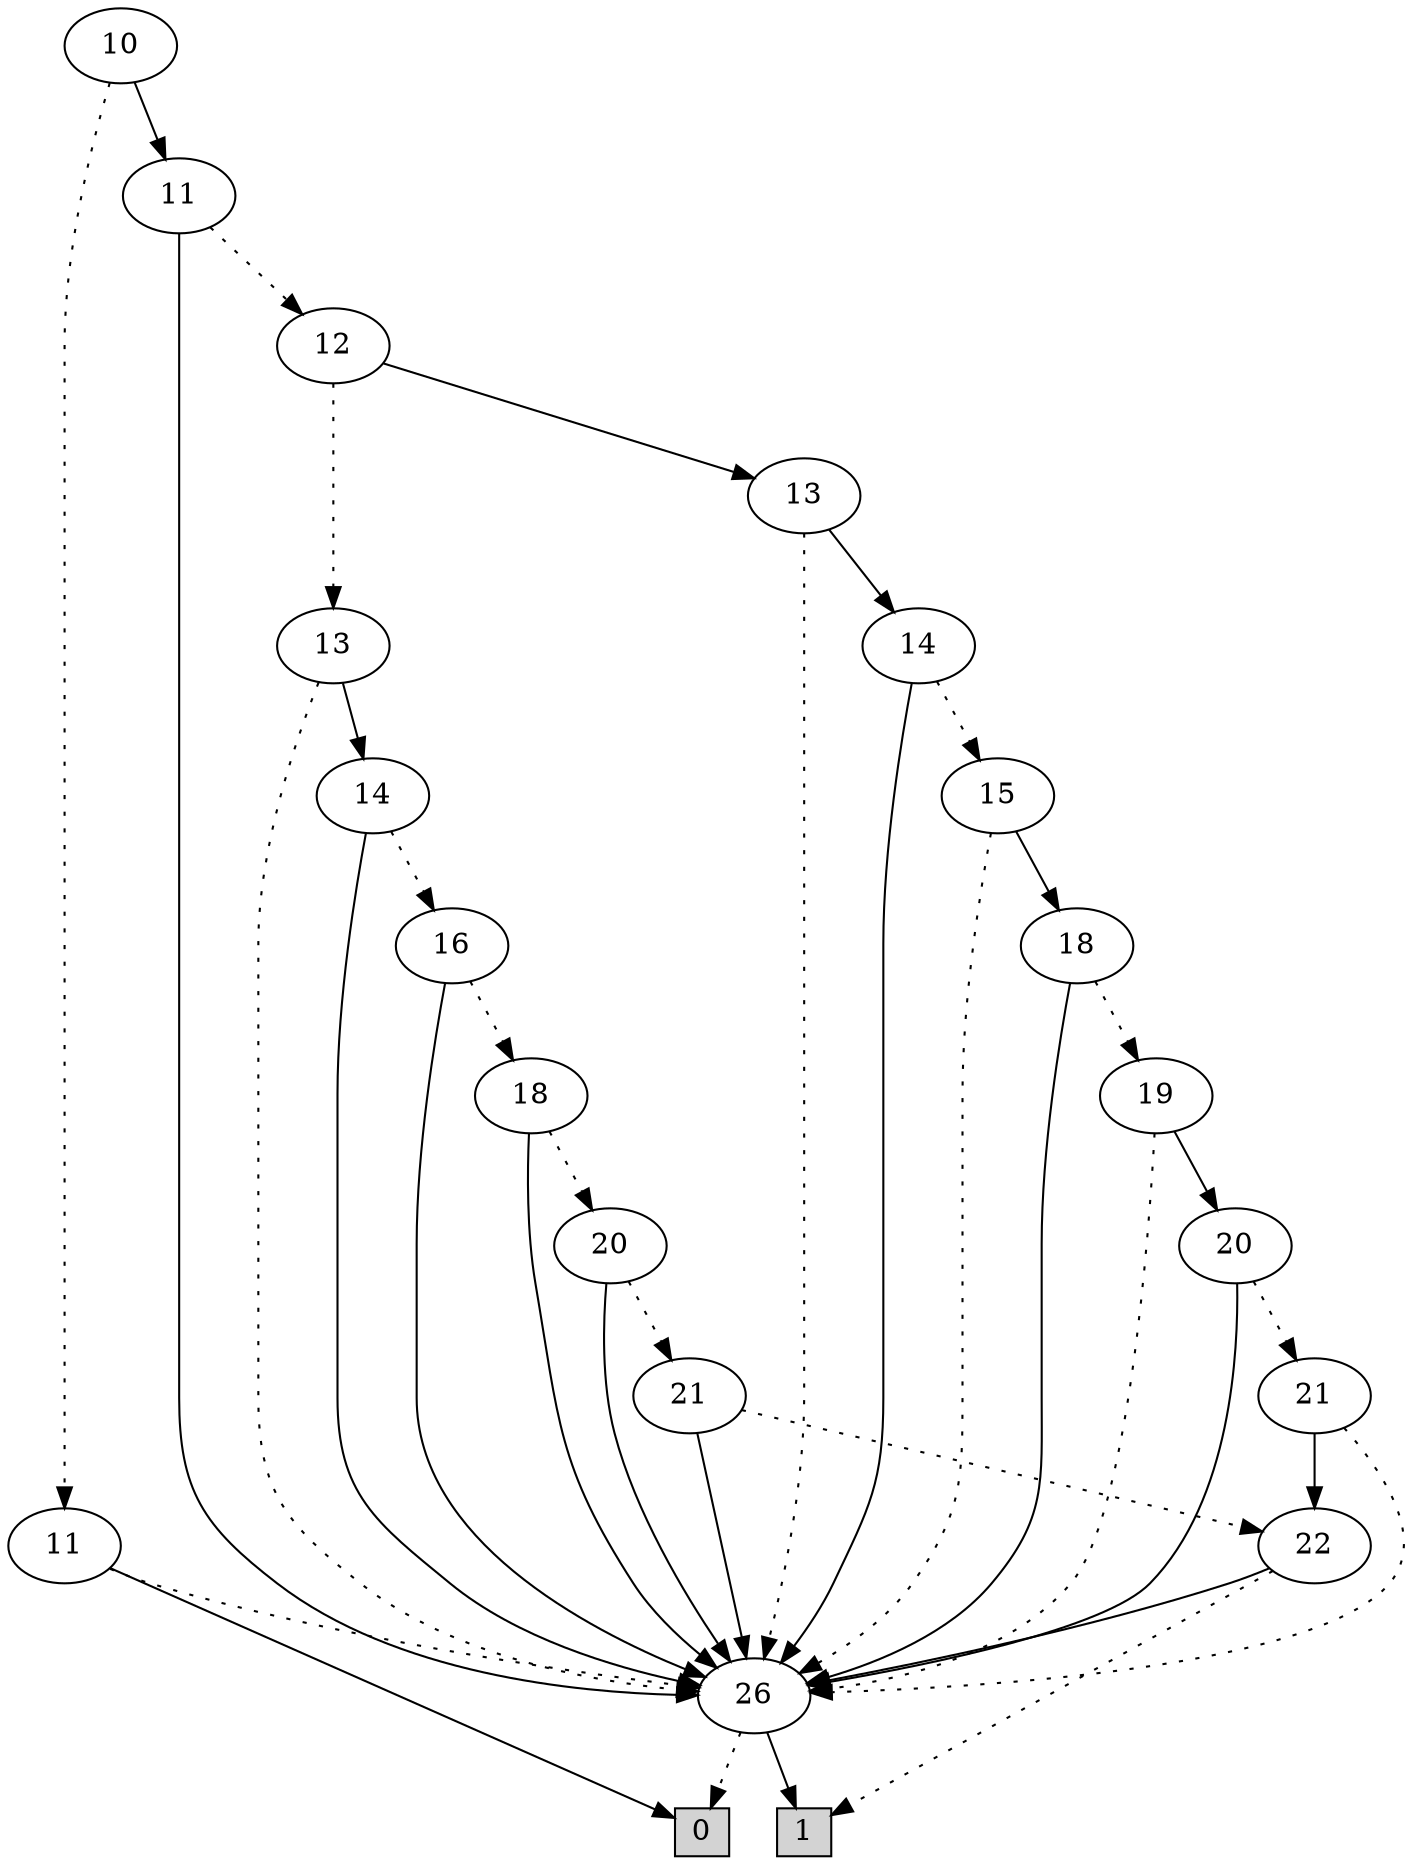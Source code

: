 digraph G {
0 [shape=box, label="0", style=filled, shape=box, height=0.3, width=0.3];
1 [shape=box, label="1", style=filled, shape=box, height=0.3, width=0.3];
1569 [label="10"];
1569 -> 984 [style=dotted];
1569 -> 1568 [style=filled];
984 [label="11"];
984 -> 54 [style=dotted];
984 -> 0 [style=filled];
54 [label="26"];
54 -> 0 [style=dotted];
54 -> 1 [style=filled];
1568 [label="11"];
1568 -> 1567 [style=dotted];
1568 -> 54 [style=filled];
1567 [label="12"];
1567 -> 1012 [style=dotted];
1567 -> 1566 [style=filled];
1012 [label="13"];
1012 -> 54 [style=dotted];
1012 -> 1011 [style=filled];
1011 [label="14"];
1011 -> 1010 [style=dotted];
1011 -> 54 [style=filled];
1010 [label="16"];
1010 -> 1009 [style=dotted];
1010 -> 54 [style=filled];
1009 [label="18"];
1009 -> 1008 [style=dotted];
1009 -> 54 [style=filled];
1008 [label="20"];
1008 -> 1007 [style=dotted];
1008 -> 54 [style=filled];
1007 [label="21"];
1007 -> 1006 [style=dotted];
1007 -> 54 [style=filled];
1006 [label="22"];
1006 -> 1 [style=dotted];
1006 -> 54 [style=filled];
1566 [label="13"];
1566 -> 54 [style=dotted];
1566 -> 1565 [style=filled];
1565 [label="14"];
1565 -> 1564 [style=dotted];
1565 -> 54 [style=filled];
1564 [label="15"];
1564 -> 54 [style=dotted];
1564 -> 1016 [style=filled];
1016 [label="18"];
1016 -> 1015 [style=dotted];
1016 -> 54 [style=filled];
1015 [label="19"];
1015 -> 54 [style=dotted];
1015 -> 1014 [style=filled];
1014 [label="20"];
1014 -> 1013 [style=dotted];
1014 -> 54 [style=filled];
1013 [label="21"];
1013 -> 54 [style=dotted];
1013 -> 1006 [style=filled];
}
